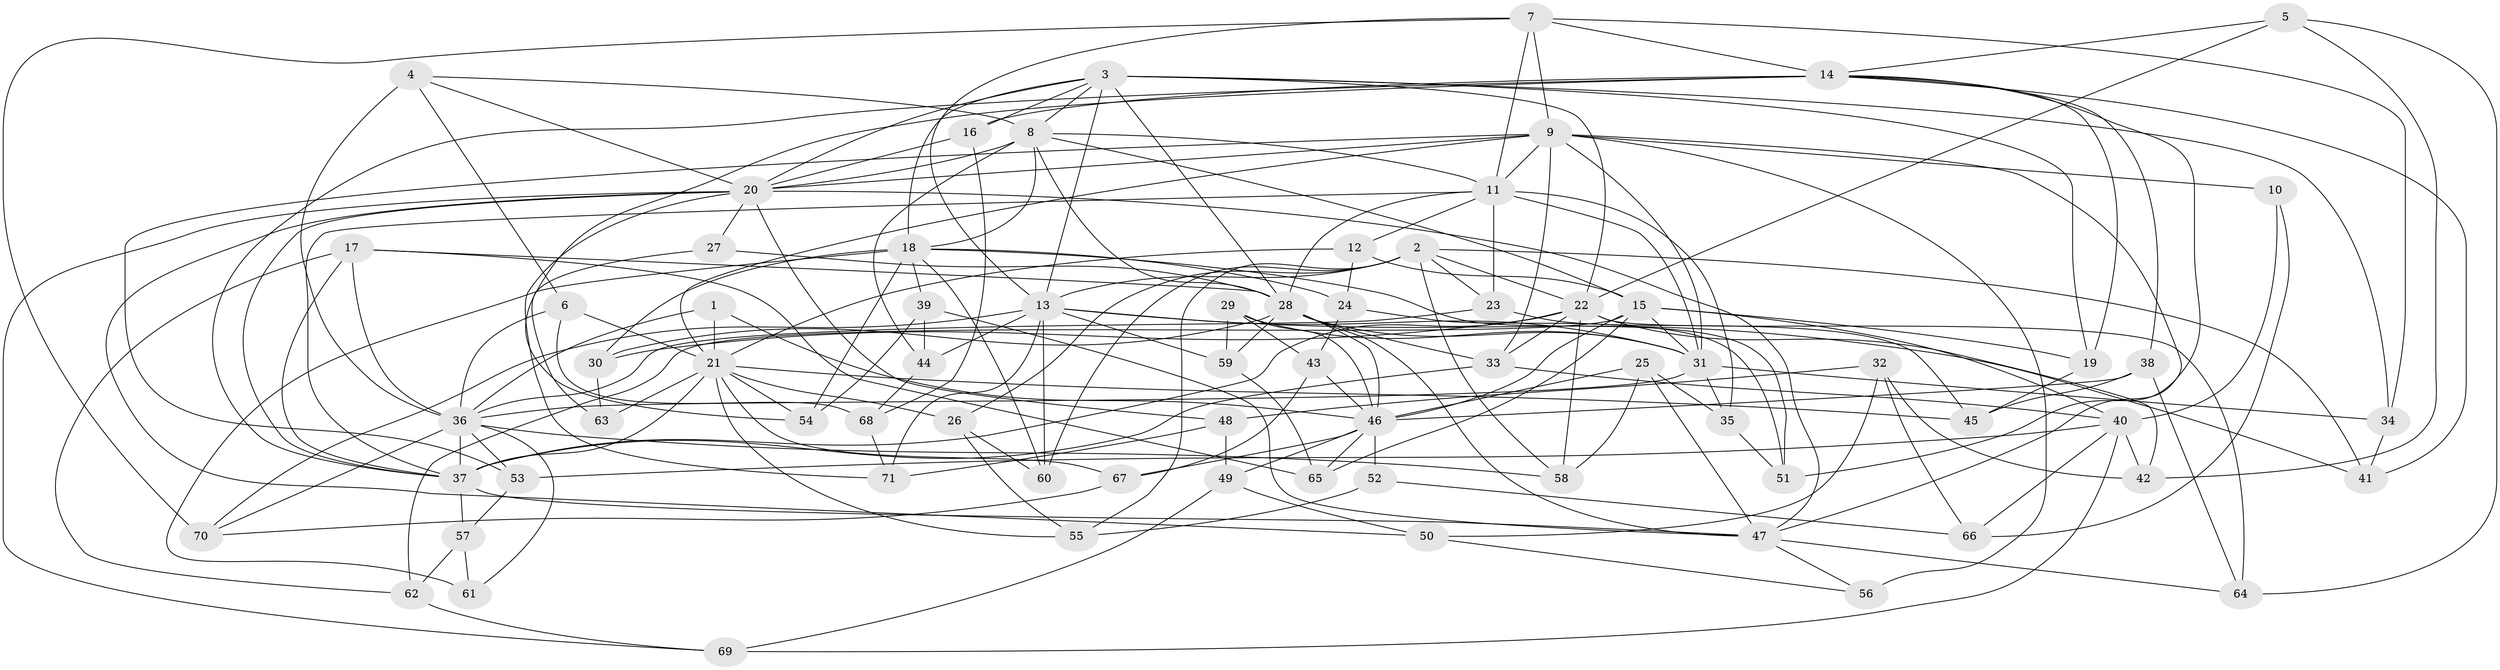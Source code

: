 // original degree distribution, {4: 1.0}
// Generated by graph-tools (version 1.1) at 2025/38/03/09/25 02:38:10]
// undirected, 71 vertices, 192 edges
graph export_dot {
graph [start="1"]
  node [color=gray90,style=filled];
  1;
  2;
  3;
  4;
  5;
  6;
  7;
  8;
  9;
  10;
  11;
  12;
  13;
  14;
  15;
  16;
  17;
  18;
  19;
  20;
  21;
  22;
  23;
  24;
  25;
  26;
  27;
  28;
  29;
  30;
  31;
  32;
  33;
  34;
  35;
  36;
  37;
  38;
  39;
  40;
  41;
  42;
  43;
  44;
  45;
  46;
  47;
  48;
  49;
  50;
  51;
  52;
  53;
  54;
  55;
  56;
  57;
  58;
  59;
  60;
  61;
  62;
  63;
  64;
  65;
  66;
  67;
  68;
  69;
  70;
  71;
  1 -- 21 [weight=1.0];
  1 -- 36 [weight=2.0];
  1 -- 46 [weight=1.0];
  2 -- 13 [weight=1.0];
  2 -- 22 [weight=1.0];
  2 -- 23 [weight=1.0];
  2 -- 26 [weight=1.0];
  2 -- 41 [weight=1.0];
  2 -- 55 [weight=1.0];
  2 -- 58 [weight=1.0];
  2 -- 60 [weight=1.0];
  3 -- 8 [weight=1.0];
  3 -- 13 [weight=1.0];
  3 -- 16 [weight=1.0];
  3 -- 18 [weight=1.0];
  3 -- 19 [weight=1.0];
  3 -- 20 [weight=1.0];
  3 -- 22 [weight=2.0];
  3 -- 28 [weight=1.0];
  3 -- 34 [weight=1.0];
  4 -- 6 [weight=1.0];
  4 -- 8 [weight=1.0];
  4 -- 20 [weight=1.0];
  4 -- 36 [weight=1.0];
  5 -- 14 [weight=1.0];
  5 -- 22 [weight=1.0];
  5 -- 42 [weight=1.0];
  5 -- 64 [weight=1.0];
  6 -- 21 [weight=1.0];
  6 -- 36 [weight=1.0];
  6 -- 68 [weight=1.0];
  7 -- 9 [weight=1.0];
  7 -- 11 [weight=2.0];
  7 -- 13 [weight=1.0];
  7 -- 14 [weight=2.0];
  7 -- 34 [weight=1.0];
  7 -- 70 [weight=1.0];
  8 -- 11 [weight=1.0];
  8 -- 15 [weight=1.0];
  8 -- 18 [weight=1.0];
  8 -- 20 [weight=1.0];
  8 -- 28 [weight=1.0];
  8 -- 44 [weight=1.0];
  9 -- 10 [weight=2.0];
  9 -- 11 [weight=1.0];
  9 -- 20 [weight=1.0];
  9 -- 21 [weight=1.0];
  9 -- 31 [weight=1.0];
  9 -- 33 [weight=1.0];
  9 -- 47 [weight=1.0];
  9 -- 53 [weight=1.0];
  9 -- 56 [weight=2.0];
  10 -- 40 [weight=1.0];
  10 -- 66 [weight=1.0];
  11 -- 12 [weight=1.0];
  11 -- 23 [weight=1.0];
  11 -- 28 [weight=1.0];
  11 -- 31 [weight=1.0];
  11 -- 35 [weight=1.0];
  11 -- 37 [weight=1.0];
  12 -- 15 [weight=1.0];
  12 -- 21 [weight=1.0];
  12 -- 24 [weight=1.0];
  13 -- 31 [weight=1.0];
  13 -- 41 [weight=1.0];
  13 -- 44 [weight=1.0];
  13 -- 59 [weight=1.0];
  13 -- 60 [weight=1.0];
  13 -- 70 [weight=1.0];
  13 -- 71 [weight=1.0];
  14 -- 16 [weight=1.0];
  14 -- 19 [weight=1.0];
  14 -- 37 [weight=1.0];
  14 -- 38 [weight=1.0];
  14 -- 41 [weight=1.0];
  14 -- 51 [weight=1.0];
  14 -- 54 [weight=1.0];
  15 -- 19 [weight=1.0];
  15 -- 31 [weight=4.0];
  15 -- 40 [weight=2.0];
  15 -- 46 [weight=1.0];
  15 -- 62 [weight=1.0];
  15 -- 65 [weight=1.0];
  16 -- 20 [weight=1.0];
  16 -- 68 [weight=1.0];
  17 -- 28 [weight=1.0];
  17 -- 36 [weight=1.0];
  17 -- 37 [weight=2.0];
  17 -- 62 [weight=1.0];
  17 -- 65 [weight=1.0];
  18 -- 24 [weight=1.0];
  18 -- 30 [weight=1.0];
  18 -- 39 [weight=1.0];
  18 -- 51 [weight=1.0];
  18 -- 54 [weight=1.0];
  18 -- 60 [weight=1.0];
  18 -- 61 [weight=2.0];
  19 -- 45 [weight=1.0];
  20 -- 27 [weight=1.0];
  20 -- 37 [weight=1.0];
  20 -- 47 [weight=1.0];
  20 -- 48 [weight=1.0];
  20 -- 50 [weight=1.0];
  20 -- 69 [weight=1.0];
  20 -- 71 [weight=1.0];
  21 -- 26 [weight=1.0];
  21 -- 37 [weight=1.0];
  21 -- 45 [weight=1.0];
  21 -- 54 [weight=1.0];
  21 -- 55 [weight=1.0];
  21 -- 63 [weight=2.0];
  21 -- 67 [weight=1.0];
  22 -- 30 [weight=1.0];
  22 -- 33 [weight=2.0];
  22 -- 37 [weight=2.0];
  22 -- 42 [weight=1.0];
  22 -- 58 [weight=1.0];
  22 -- 64 [weight=1.0];
  23 -- 36 [weight=1.0];
  23 -- 45 [weight=1.0];
  24 -- 43 [weight=1.0];
  24 -- 51 [weight=1.0];
  25 -- 35 [weight=1.0];
  25 -- 46 [weight=1.0];
  25 -- 47 [weight=1.0];
  25 -- 58 [weight=1.0];
  26 -- 55 [weight=1.0];
  26 -- 60 [weight=1.0];
  27 -- 28 [weight=2.0];
  27 -- 63 [weight=1.0];
  28 -- 30 [weight=1.0];
  28 -- 31 [weight=1.0];
  28 -- 33 [weight=1.0];
  28 -- 46 [weight=1.0];
  28 -- 47 [weight=1.0];
  28 -- 59 [weight=1.0];
  29 -- 31 [weight=1.0];
  29 -- 43 [weight=1.0];
  29 -- 46 [weight=1.0];
  29 -- 59 [weight=1.0];
  30 -- 63 [weight=1.0];
  31 -- 34 [weight=1.0];
  31 -- 35 [weight=1.0];
  31 -- 36 [weight=1.0];
  32 -- 42 [weight=1.0];
  32 -- 48 [weight=1.0];
  32 -- 50 [weight=1.0];
  32 -- 66 [weight=1.0];
  33 -- 37 [weight=1.0];
  33 -- 40 [weight=1.0];
  34 -- 41 [weight=1.0];
  35 -- 51 [weight=1.0];
  36 -- 37 [weight=1.0];
  36 -- 53 [weight=1.0];
  36 -- 58 [weight=1.0];
  36 -- 61 [weight=1.0];
  36 -- 70 [weight=1.0];
  37 -- 47 [weight=1.0];
  37 -- 57 [weight=1.0];
  38 -- 45 [weight=1.0];
  38 -- 46 [weight=1.0];
  38 -- 64 [weight=1.0];
  39 -- 44 [weight=1.0];
  39 -- 47 [weight=1.0];
  39 -- 54 [weight=1.0];
  40 -- 42 [weight=1.0];
  40 -- 53 [weight=1.0];
  40 -- 66 [weight=1.0];
  40 -- 69 [weight=1.0];
  43 -- 46 [weight=1.0];
  43 -- 67 [weight=1.0];
  44 -- 68 [weight=1.0];
  46 -- 49 [weight=1.0];
  46 -- 52 [weight=2.0];
  46 -- 65 [weight=1.0];
  46 -- 67 [weight=1.0];
  47 -- 56 [weight=1.0];
  47 -- 64 [weight=1.0];
  48 -- 49 [weight=1.0];
  48 -- 71 [weight=1.0];
  49 -- 50 [weight=1.0];
  49 -- 69 [weight=1.0];
  50 -- 56 [weight=1.0];
  52 -- 55 [weight=1.0];
  52 -- 66 [weight=1.0];
  53 -- 57 [weight=1.0];
  57 -- 61 [weight=1.0];
  57 -- 62 [weight=1.0];
  59 -- 65 [weight=1.0];
  62 -- 69 [weight=1.0];
  67 -- 70 [weight=1.0];
  68 -- 71 [weight=1.0];
}
